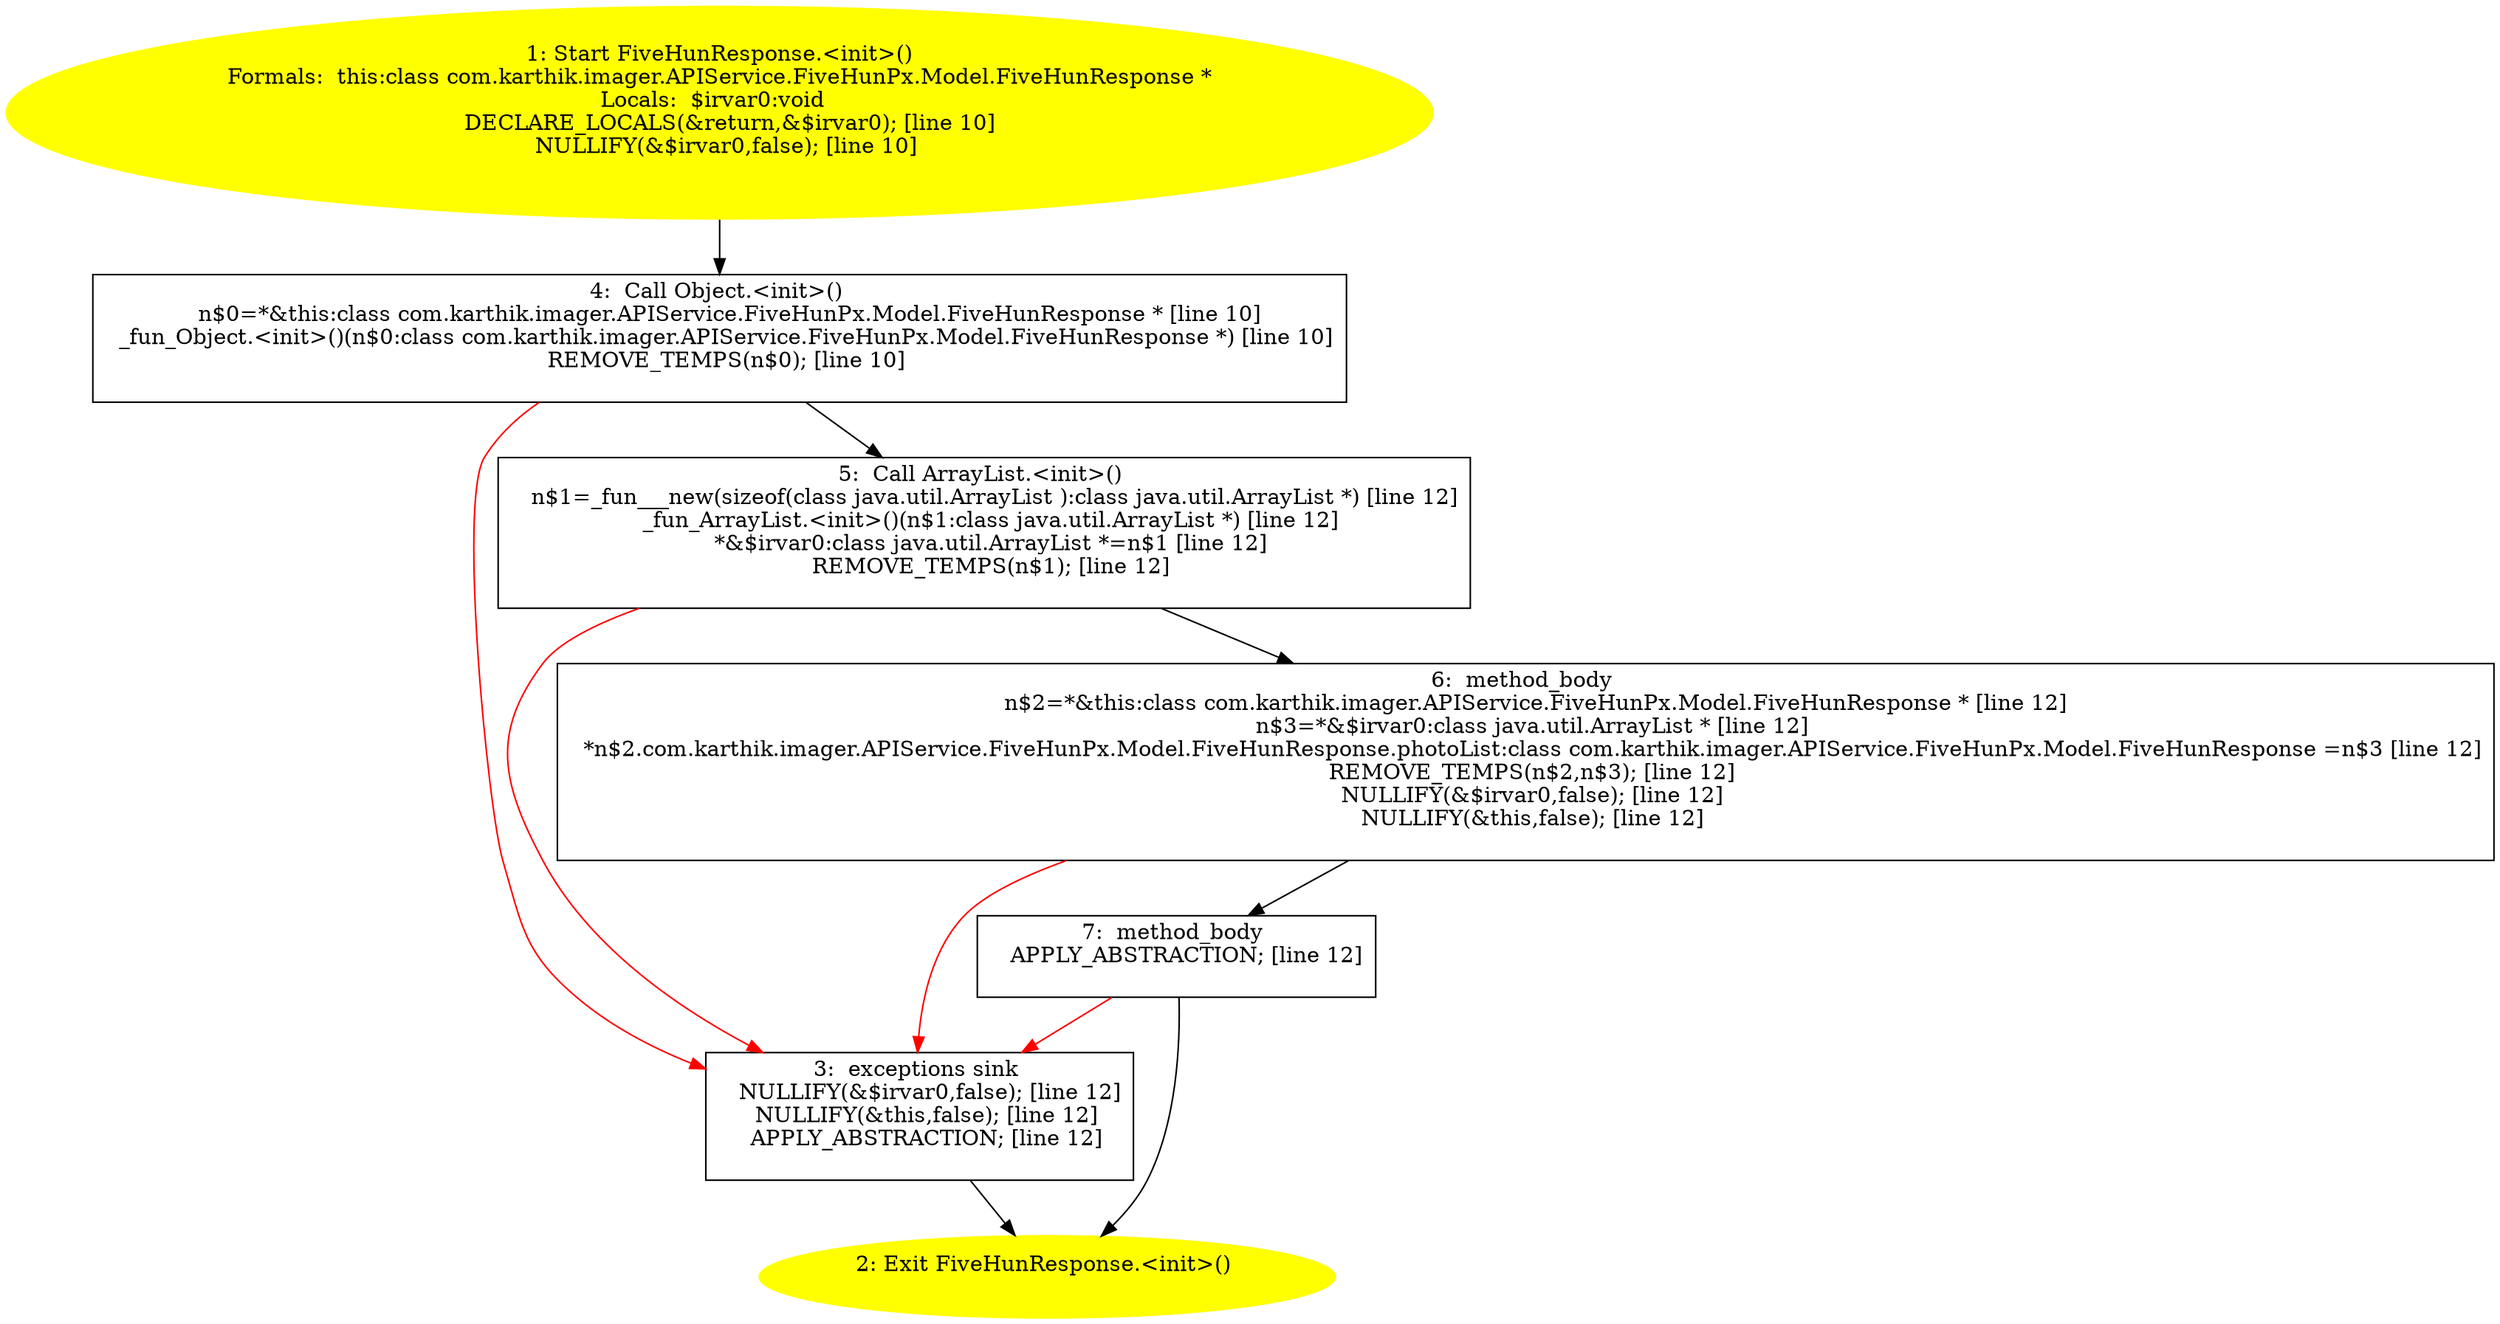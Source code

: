 digraph iCFG {
7 [label="7:  method_body \n   APPLY_ABSTRACTION; [line 12]\n " shape="box"]
	

	 7 -> 2 ;
	 7 -> 3 [color="red" ];
6 [label="6:  method_body \n   n$2=*&this:class com.karthik.imager.APIService.FiveHunPx.Model.FiveHunResponse * [line 12]\n  n$3=*&$irvar0:class java.util.ArrayList * [line 12]\n  *n$2.com.karthik.imager.APIService.FiveHunPx.Model.FiveHunResponse.photoList:class com.karthik.imager.APIService.FiveHunPx.Model.FiveHunResponse =n$3 [line 12]\n  REMOVE_TEMPS(n$2,n$3); [line 12]\n  NULLIFY(&$irvar0,false); [line 12]\n  NULLIFY(&this,false); [line 12]\n " shape="box"]
	

	 6 -> 7 ;
	 6 -> 3 [color="red" ];
5 [label="5:  Call ArrayList.<init>() \n   n$1=_fun___new(sizeof(class java.util.ArrayList ):class java.util.ArrayList *) [line 12]\n  _fun_ArrayList.<init>()(n$1:class java.util.ArrayList *) [line 12]\n  *&$irvar0:class java.util.ArrayList *=n$1 [line 12]\n  REMOVE_TEMPS(n$1); [line 12]\n " shape="box"]
	

	 5 -> 6 ;
	 5 -> 3 [color="red" ];
4 [label="4:  Call Object.<init>() \n   n$0=*&this:class com.karthik.imager.APIService.FiveHunPx.Model.FiveHunResponse * [line 10]\n  _fun_Object.<init>()(n$0:class com.karthik.imager.APIService.FiveHunPx.Model.FiveHunResponse *) [line 10]\n  REMOVE_TEMPS(n$0); [line 10]\n " shape="box"]
	

	 4 -> 5 ;
	 4 -> 3 [color="red" ];
3 [label="3:  exceptions sink \n   NULLIFY(&$irvar0,false); [line 12]\n  NULLIFY(&this,false); [line 12]\n  APPLY_ABSTRACTION; [line 12]\n " shape="box"]
	

	 3 -> 2 ;
2 [label="2: Exit FiveHunResponse.<init>() \n  " color=yellow style=filled]
	

1 [label="1: Start FiveHunResponse.<init>()\nFormals:  this:class com.karthik.imager.APIService.FiveHunPx.Model.FiveHunResponse *\nLocals:  $irvar0:void  \n   DECLARE_LOCALS(&return,&$irvar0); [line 10]\n  NULLIFY(&$irvar0,false); [line 10]\n " color=yellow style=filled]
	

	 1 -> 4 ;
}
